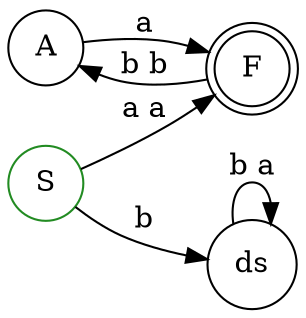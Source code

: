 digraph aStara {
    rankdir="LR";
    A [label="A", shape="circle", color="black"];
    F [label="F", shape="doublecircle", color="black"];
    S [label="S", shape="circle", color="forestgreen"];
    ds [label="ds", shape="circle", color="black"];
    S -> ds [label="b", color="black"];
    ds -> ds [label="b a", color="black"];
    A -> F [label="a", color="black"];
    F -> A [label="b b", color="black"];
    S -> F [label="a a", color="black"];
}
